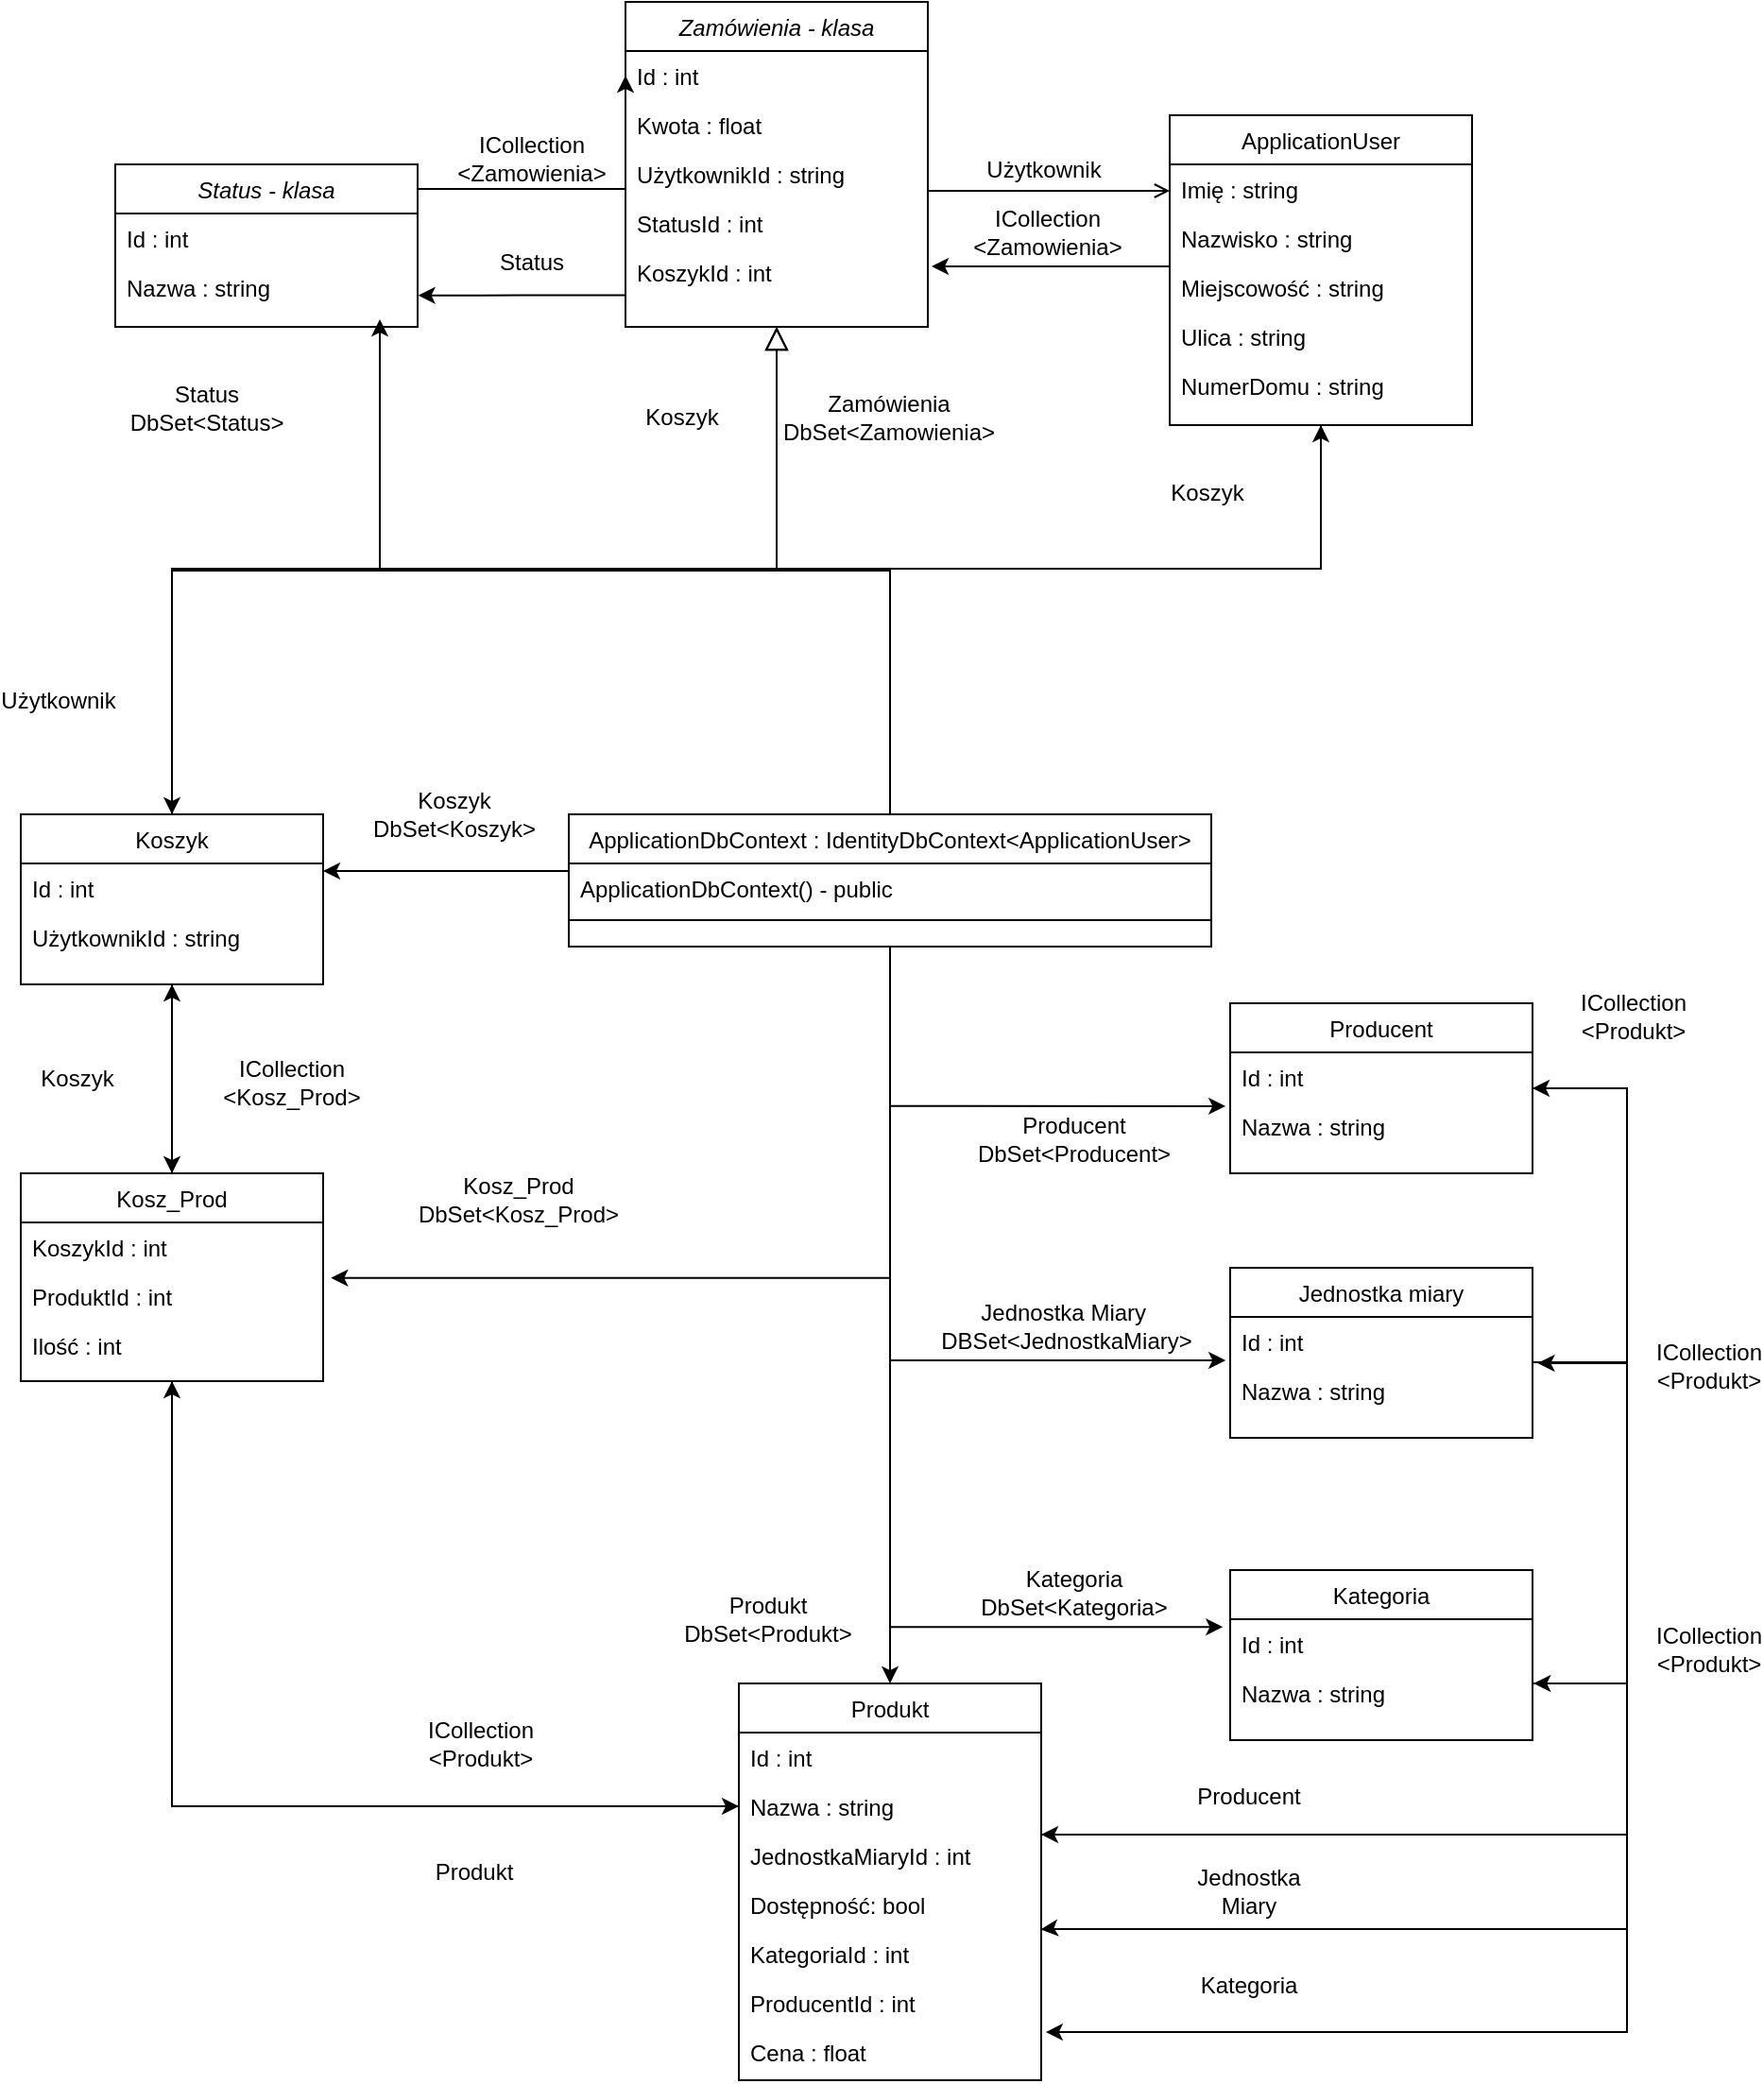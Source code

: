 <mxfile version="13.10.9" type="device"><diagram id="C5RBs43oDa-KdzZeNtuy" name="Page-1"><mxGraphModel dx="2623" dy="964" grid="1" gridSize="10" guides="1" tooltips="1" connect="1" arrows="1" fold="1" page="1" pageScale="1" pageWidth="827" pageHeight="1169" math="0" shadow="0"><root><mxCell id="WIyWlLk6GJQsqaUBKTNV-0"/><mxCell id="WIyWlLk6GJQsqaUBKTNV-1" parent="WIyWlLk6GJQsqaUBKTNV-0"/><mxCell id="zkfFHV4jXpPFQw0GAbJ--0" value="Zamówienia - klasa" style="swimlane;fontStyle=2;align=center;verticalAlign=top;childLayout=stackLayout;horizontal=1;startSize=26;horizontalStack=0;resizeParent=1;resizeLast=0;collapsible=1;marginBottom=0;rounded=0;shadow=0;strokeWidth=1;" parent="WIyWlLk6GJQsqaUBKTNV-1" vertex="1"><mxGeometry x="220" y="60" width="160" height="172" as="geometry"><mxRectangle x="230" y="140" width="160" height="26" as="alternateBounds"/></mxGeometry></mxCell><mxCell id="zkfFHV4jXpPFQw0GAbJ--1" value="Id : int" style="text;align=left;verticalAlign=top;spacingLeft=4;spacingRight=4;overflow=hidden;rotatable=0;points=[[0,0.5],[1,0.5]];portConstraint=eastwest;" parent="zkfFHV4jXpPFQw0GAbJ--0" vertex="1"><mxGeometry y="26" width="160" height="26" as="geometry"/></mxCell><mxCell id="zkfFHV4jXpPFQw0GAbJ--2" value="Kwota : float" style="text;align=left;verticalAlign=top;spacingLeft=4;spacingRight=4;overflow=hidden;rotatable=0;points=[[0,0.5],[1,0.5]];portConstraint=eastwest;rounded=0;shadow=0;html=0;" parent="zkfFHV4jXpPFQw0GAbJ--0" vertex="1"><mxGeometry y="52" width="160" height="26" as="geometry"/></mxCell><mxCell id="zkfFHV4jXpPFQw0GAbJ--3" value="UżytkownikId : string" style="text;align=left;verticalAlign=top;spacingLeft=4;spacingRight=4;overflow=hidden;rotatable=0;points=[[0,0.5],[1,0.5]];portConstraint=eastwest;rounded=0;shadow=0;html=0;" parent="zkfFHV4jXpPFQw0GAbJ--0" vertex="1"><mxGeometry y="78" width="160" height="26" as="geometry"/></mxCell><mxCell id="esa4N95uieNaKwF8iMg7-21" value="StatusId : int" style="text;align=left;verticalAlign=top;spacingLeft=4;spacingRight=4;overflow=hidden;rotatable=0;points=[[0,0.5],[1,0.5]];portConstraint=eastwest;rounded=0;shadow=0;html=0;" vertex="1" parent="zkfFHV4jXpPFQw0GAbJ--0"><mxGeometry y="104" width="160" height="26" as="geometry"/></mxCell><mxCell id="esa4N95uieNaKwF8iMg7-22" value="KoszykId : int" style="text;align=left;verticalAlign=top;spacingLeft=4;spacingRight=4;overflow=hidden;rotatable=0;points=[[0,0.5],[1,0.5]];portConstraint=eastwest;rounded=0;shadow=0;html=0;" vertex="1" parent="zkfFHV4jXpPFQw0GAbJ--0"><mxGeometry y="130" width="160" height="26" as="geometry"/></mxCell><mxCell id="esa4N95uieNaKwF8iMg7-28" style="edgeStyle=orthogonalEdgeStyle;rounded=0;orthogonalLoop=1;jettySize=auto;html=1;entryX=0.5;entryY=1;entryDx=0;entryDy=0;" edge="1" parent="WIyWlLk6GJQsqaUBKTNV-1" source="zkfFHV4jXpPFQw0GAbJ--6" target="zkfFHV4jXpPFQw0GAbJ--17"><mxGeometry relative="1" as="geometry"><Array as="points"><mxPoint x="-20" y="360"/><mxPoint x="588" y="360"/></Array></mxGeometry></mxCell><mxCell id="esa4N95uieNaKwF8iMg7-38" style="edgeStyle=orthogonalEdgeStyle;rounded=0;orthogonalLoop=1;jettySize=auto;html=1;entryX=0.5;entryY=0;entryDx=0;entryDy=0;" edge="1" parent="WIyWlLk6GJQsqaUBKTNV-1" source="zkfFHV4jXpPFQw0GAbJ--6" target="esa4N95uieNaKwF8iMg7-34"><mxGeometry relative="1" as="geometry"/></mxCell><mxCell id="zkfFHV4jXpPFQw0GAbJ--6" value="Koszyk" style="swimlane;fontStyle=0;align=center;verticalAlign=top;childLayout=stackLayout;horizontal=1;startSize=26;horizontalStack=0;resizeParent=1;resizeLast=0;collapsible=1;marginBottom=0;rounded=0;shadow=0;strokeWidth=1;" parent="WIyWlLk6GJQsqaUBKTNV-1" vertex="1"><mxGeometry x="-100" y="490" width="160" height="90" as="geometry"><mxRectangle x="130" y="380" width="160" height="26" as="alternateBounds"/></mxGeometry></mxCell><mxCell id="zkfFHV4jXpPFQw0GAbJ--7" value="Id : int" style="text;align=left;verticalAlign=top;spacingLeft=4;spacingRight=4;overflow=hidden;rotatable=0;points=[[0,0.5],[1,0.5]];portConstraint=eastwest;" parent="zkfFHV4jXpPFQw0GAbJ--6" vertex="1"><mxGeometry y="26" width="160" height="26" as="geometry"/></mxCell><mxCell id="zkfFHV4jXpPFQw0GAbJ--8" value="UżytkownikId : string" style="text;align=left;verticalAlign=top;spacingLeft=4;spacingRight=4;overflow=hidden;rotatable=0;points=[[0,0.5],[1,0.5]];portConstraint=eastwest;rounded=0;shadow=0;html=0;" parent="zkfFHV4jXpPFQw0GAbJ--6" vertex="1"><mxGeometry y="52" width="160" height="26" as="geometry"/></mxCell><mxCell id="zkfFHV4jXpPFQw0GAbJ--12" value="" style="endArrow=block;endSize=10;endFill=0;shadow=0;strokeWidth=1;rounded=0;edgeStyle=elbowEdgeStyle;elbow=vertical;" parent="WIyWlLk6GJQsqaUBKTNV-1" source="zkfFHV4jXpPFQw0GAbJ--6" target="zkfFHV4jXpPFQw0GAbJ--0" edge="1"><mxGeometry width="160" relative="1" as="geometry"><mxPoint x="200" y="203" as="sourcePoint"/><mxPoint x="200" y="203" as="targetPoint"/></mxGeometry></mxCell><mxCell id="esa4N95uieNaKwF8iMg7-7" style="edgeStyle=orthogonalEdgeStyle;rounded=0;orthogonalLoop=1;jettySize=auto;html=1;" edge="1" parent="WIyWlLk6GJQsqaUBKTNV-1" source="zkfFHV4jXpPFQw0GAbJ--13"><mxGeometry relative="1" as="geometry"><mxPoint x="90" y="228" as="targetPoint"/><Array as="points"><mxPoint x="360" y="360"/><mxPoint x="90" y="360"/><mxPoint x="90" y="228"/></Array></mxGeometry></mxCell><mxCell id="esa4N95uieNaKwF8iMg7-19" style="edgeStyle=orthogonalEdgeStyle;rounded=0;orthogonalLoop=1;jettySize=auto;html=1;entryX=1;entryY=0.154;entryDx=0;entryDy=0;entryPerimeter=0;" edge="1" parent="WIyWlLk6GJQsqaUBKTNV-1" source="zkfFHV4jXpPFQw0GAbJ--13" target="zkfFHV4jXpPFQw0GAbJ--7"><mxGeometry relative="1" as="geometry"><Array as="points"><mxPoint x="160" y="520"/><mxPoint x="160" y="520"/></Array></mxGeometry></mxCell><mxCell id="esa4N95uieNaKwF8iMg7-43" style="edgeStyle=orthogonalEdgeStyle;rounded=0;orthogonalLoop=1;jettySize=auto;html=1;entryX=1.026;entryY=0.129;entryDx=0;entryDy=0;entryPerimeter=0;" edge="1" parent="WIyWlLk6GJQsqaUBKTNV-1" source="zkfFHV4jXpPFQw0GAbJ--13" target="esa4N95uieNaKwF8iMg7-36"><mxGeometry relative="1" as="geometry"/></mxCell><mxCell id="esa4N95uieNaKwF8iMg7-54" style="edgeStyle=orthogonalEdgeStyle;rounded=0;orthogonalLoop=1;jettySize=auto;html=1;" edge="1" parent="WIyWlLk6GJQsqaUBKTNV-1" source="zkfFHV4jXpPFQw0GAbJ--13" target="esa4N95uieNaKwF8iMg7-45"><mxGeometry relative="1" as="geometry"/></mxCell><mxCell id="esa4N95uieNaKwF8iMg7-70" style="edgeStyle=orthogonalEdgeStyle;rounded=0;orthogonalLoop=1;jettySize=auto;html=1;entryX=-0.015;entryY=0.094;entryDx=0;entryDy=0;entryPerimeter=0;" edge="1" parent="WIyWlLk6GJQsqaUBKTNV-1" source="zkfFHV4jXpPFQw0GAbJ--13" target="esa4N95uieNaKwF8iMg7-53"><mxGeometry relative="1" as="geometry"/></mxCell><mxCell id="esa4N95uieNaKwF8iMg7-71" style="edgeStyle=orthogonalEdgeStyle;rounded=0;orthogonalLoop=1;jettySize=auto;html=1;entryX=-0.015;entryY=0.885;entryDx=0;entryDy=0;entryPerimeter=0;" edge="1" parent="WIyWlLk6GJQsqaUBKTNV-1" source="zkfFHV4jXpPFQw0GAbJ--13" target="esa4N95uieNaKwF8iMg7-49"><mxGeometry relative="1" as="geometry"/></mxCell><mxCell id="esa4N95uieNaKwF8iMg7-72" style="edgeStyle=orthogonalEdgeStyle;rounded=0;orthogonalLoop=1;jettySize=auto;html=1;entryX=-0.024;entryY=0.157;entryDx=0;entryDy=0;entryPerimeter=0;" edge="1" parent="WIyWlLk6GJQsqaUBKTNV-1" source="zkfFHV4jXpPFQw0GAbJ--13" target="esa4N95uieNaKwF8iMg7-64"><mxGeometry relative="1" as="geometry"/></mxCell><mxCell id="zkfFHV4jXpPFQw0GAbJ--13" value="ApplicationDbContext : IdentityDbContext&lt;ApplicationUser&gt;" style="swimlane;fontStyle=0;align=center;verticalAlign=top;childLayout=stackLayout;horizontal=1;startSize=26;horizontalStack=0;resizeParent=1;resizeLast=0;collapsible=1;marginBottom=0;rounded=0;shadow=0;strokeWidth=1;" parent="WIyWlLk6GJQsqaUBKTNV-1" vertex="1"><mxGeometry x="190" y="490" width="340" height="70" as="geometry"><mxRectangle x="340" y="380" width="170" height="26" as="alternateBounds"/></mxGeometry></mxCell><mxCell id="zkfFHV4jXpPFQw0GAbJ--14" value="ApplicationDbContext() - public" style="text;align=left;verticalAlign=top;spacingLeft=4;spacingRight=4;overflow=hidden;rotatable=0;points=[[0,0.5],[1,0.5]];portConstraint=eastwest;" parent="zkfFHV4jXpPFQw0GAbJ--13" vertex="1"><mxGeometry y="26" width="340" height="26" as="geometry"/></mxCell><mxCell id="zkfFHV4jXpPFQw0GAbJ--15" value="" style="line;html=1;strokeWidth=1;align=left;verticalAlign=middle;spacingTop=-1;spacingLeft=3;spacingRight=3;rotatable=0;labelPosition=right;points=[];portConstraint=eastwest;" parent="zkfFHV4jXpPFQw0GAbJ--13" vertex="1"><mxGeometry y="52" width="340" height="8" as="geometry"/></mxCell><mxCell id="zkfFHV4jXpPFQw0GAbJ--16" value="" style="endArrow=block;endSize=10;endFill=0;shadow=0;strokeWidth=1;rounded=0;edgeStyle=elbowEdgeStyle;elbow=vertical;" parent="WIyWlLk6GJQsqaUBKTNV-1" source="zkfFHV4jXpPFQw0GAbJ--13" target="zkfFHV4jXpPFQw0GAbJ--0" edge="1"><mxGeometry width="160" relative="1" as="geometry"><mxPoint x="210" y="373" as="sourcePoint"/><mxPoint x="310" y="271" as="targetPoint"/></mxGeometry></mxCell><mxCell id="esa4N95uieNaKwF8iMg7-0" style="edgeStyle=orthogonalEdgeStyle;rounded=0;orthogonalLoop=1;jettySize=auto;html=1;" edge="1" parent="WIyWlLk6GJQsqaUBKTNV-1" source="zkfFHV4jXpPFQw0GAbJ--17"><mxGeometry relative="1" as="geometry"><mxPoint x="382" y="200" as="targetPoint"/><Array as="points"><mxPoint x="480" y="200"/><mxPoint x="480" y="200"/></Array></mxGeometry></mxCell><mxCell id="esa4N95uieNaKwF8iMg7-32" style="edgeStyle=orthogonalEdgeStyle;rounded=0;orthogonalLoop=1;jettySize=auto;html=1;entryX=0.5;entryY=0;entryDx=0;entryDy=0;" edge="1" parent="WIyWlLk6GJQsqaUBKTNV-1" source="zkfFHV4jXpPFQw0GAbJ--17" target="zkfFHV4jXpPFQw0GAbJ--6"><mxGeometry relative="1" as="geometry"><Array as="points"><mxPoint x="588" y="360"/><mxPoint x="-20" y="360"/></Array></mxGeometry></mxCell><mxCell id="zkfFHV4jXpPFQw0GAbJ--17" value="ApplicationUser" style="swimlane;fontStyle=0;align=center;verticalAlign=top;childLayout=stackLayout;horizontal=1;startSize=26;horizontalStack=0;resizeParent=1;resizeLast=0;collapsible=1;marginBottom=0;rounded=0;shadow=0;strokeWidth=1;" parent="WIyWlLk6GJQsqaUBKTNV-1" vertex="1"><mxGeometry x="508" y="120" width="160" height="164" as="geometry"><mxRectangle x="550" y="140" width="160" height="26" as="alternateBounds"/></mxGeometry></mxCell><mxCell id="zkfFHV4jXpPFQw0GAbJ--18" value="Imię : string" style="text;align=left;verticalAlign=top;spacingLeft=4;spacingRight=4;overflow=hidden;rotatable=0;points=[[0,0.5],[1,0.5]];portConstraint=eastwest;" parent="zkfFHV4jXpPFQw0GAbJ--17" vertex="1"><mxGeometry y="26" width="160" height="26" as="geometry"/></mxCell><mxCell id="zkfFHV4jXpPFQw0GAbJ--19" value="Nazwisko : string" style="text;align=left;verticalAlign=top;spacingLeft=4;spacingRight=4;overflow=hidden;rotatable=0;points=[[0,0.5],[1,0.5]];portConstraint=eastwest;rounded=0;shadow=0;html=0;" parent="zkfFHV4jXpPFQw0GAbJ--17" vertex="1"><mxGeometry y="52" width="160" height="26" as="geometry"/></mxCell><mxCell id="zkfFHV4jXpPFQw0GAbJ--20" value="Miejscowość : string" style="text;align=left;verticalAlign=top;spacingLeft=4;spacingRight=4;overflow=hidden;rotatable=0;points=[[0,0.5],[1,0.5]];portConstraint=eastwest;rounded=0;shadow=0;html=0;" parent="zkfFHV4jXpPFQw0GAbJ--17" vertex="1"><mxGeometry y="78" width="160" height="26" as="geometry"/></mxCell><mxCell id="zkfFHV4jXpPFQw0GAbJ--21" value="Ulica : string" style="text;align=left;verticalAlign=top;spacingLeft=4;spacingRight=4;overflow=hidden;rotatable=0;points=[[0,0.5],[1,0.5]];portConstraint=eastwest;rounded=0;shadow=0;html=0;" parent="zkfFHV4jXpPFQw0GAbJ--17" vertex="1"><mxGeometry y="104" width="160" height="26" as="geometry"/></mxCell><mxCell id="zkfFHV4jXpPFQw0GAbJ--22" value="NumerDomu : string" style="text;align=left;verticalAlign=top;spacingLeft=4;spacingRight=4;overflow=hidden;rotatable=0;points=[[0,0.5],[1,0.5]];portConstraint=eastwest;rounded=0;shadow=0;html=0;" parent="zkfFHV4jXpPFQw0GAbJ--17" vertex="1"><mxGeometry y="130" width="160" height="26" as="geometry"/></mxCell><mxCell id="zkfFHV4jXpPFQw0GAbJ--26" value="" style="endArrow=open;shadow=0;strokeWidth=1;rounded=0;endFill=1;edgeStyle=elbowEdgeStyle;elbow=vertical;" parent="WIyWlLk6GJQsqaUBKTNV-1" source="zkfFHV4jXpPFQw0GAbJ--0" target="zkfFHV4jXpPFQw0GAbJ--17" edge="1"><mxGeometry x="0.5" y="41" relative="1" as="geometry"><mxPoint x="380" y="192" as="sourcePoint"/><mxPoint x="540" y="192" as="targetPoint"/><mxPoint x="-40" y="32" as="offset"/><Array as="points"><mxPoint x="450" y="160"/></Array></mxGeometry></mxCell><mxCell id="zkfFHV4jXpPFQw0GAbJ--29" value="Status" style="text;html=1;resizable=0;points=[];;align=center;verticalAlign=middle;labelBackgroundColor=none;rounded=0;shadow=0;strokeWidth=1;fontSize=12;" parent="zkfFHV4jXpPFQw0GAbJ--26" vertex="1" connectable="0"><mxGeometry x="0.5" y="49" relative="1" as="geometry"><mxPoint x="-305.83" y="87" as="offset"/></mxGeometry></mxCell><mxCell id="esa4N95uieNaKwF8iMg7-1" value="ICollection&lt;br&gt;&amp;lt;Zamowienia&amp;gt;" style="text;html=1;resizable=0;points=[];;align=center;verticalAlign=middle;labelBackgroundColor=none;rounded=0;shadow=0;strokeWidth=1;fontSize=12;" vertex="1" connectable="0" parent="WIyWlLk6GJQsqaUBKTNV-1"><mxGeometry x="440" y="170" as="geometry"><mxPoint x="3" y="12" as="offset"/></mxGeometry></mxCell><mxCell id="esa4N95uieNaKwF8iMg7-13" style="edgeStyle=orthogonalEdgeStyle;rounded=0;orthogonalLoop=1;jettySize=auto;html=1;entryX=0;entryY=0.5;entryDx=0;entryDy=0;" edge="1" parent="WIyWlLk6GJQsqaUBKTNV-1" source="esa4N95uieNaKwF8iMg7-2" target="zkfFHV4jXpPFQw0GAbJ--1"><mxGeometry relative="1" as="geometry"><Array as="points"><mxPoint x="140" y="159"/><mxPoint x="140" y="159"/></Array></mxGeometry></mxCell><mxCell id="esa4N95uieNaKwF8iMg7-2" value="Status - klasa" style="swimlane;fontStyle=2;align=center;verticalAlign=top;childLayout=stackLayout;horizontal=1;startSize=26;horizontalStack=0;resizeParent=1;resizeLast=0;collapsible=1;marginBottom=0;rounded=0;shadow=0;strokeWidth=1;" vertex="1" parent="WIyWlLk6GJQsqaUBKTNV-1"><mxGeometry x="-50" y="146" width="160" height="86" as="geometry"><mxRectangle x="230" y="140" width="160" height="26" as="alternateBounds"/></mxGeometry></mxCell><mxCell id="esa4N95uieNaKwF8iMg7-3" value="Id : int" style="text;align=left;verticalAlign=top;spacingLeft=4;spacingRight=4;overflow=hidden;rotatable=0;points=[[0,0.5],[1,0.5]];portConstraint=eastwest;" vertex="1" parent="esa4N95uieNaKwF8iMg7-2"><mxGeometry y="26" width="160" height="26" as="geometry"/></mxCell><mxCell id="esa4N95uieNaKwF8iMg7-4" value="Nazwa : string" style="text;align=left;verticalAlign=top;spacingLeft=4;spacingRight=4;overflow=hidden;rotatable=0;points=[[0,0.5],[1,0.5]];portConstraint=eastwest;rounded=0;shadow=0;html=0;" vertex="1" parent="esa4N95uieNaKwF8iMg7-2"><mxGeometry y="52" width="160" height="26" as="geometry"/></mxCell><mxCell id="esa4N95uieNaKwF8iMg7-14" value="Użytkownik" style="text;html=1;resizable=0;points=[];;align=center;verticalAlign=middle;labelBackgroundColor=none;rounded=0;shadow=0;strokeWidth=1;fontSize=12;" vertex="1" connectable="0" parent="WIyWlLk6GJQsqaUBKTNV-1"><mxGeometry x="457.833" y="156" as="geometry"><mxPoint x="-17" y="-7" as="offset"/></mxGeometry></mxCell><mxCell id="esa4N95uieNaKwF8iMg7-15" value="ICollection&lt;br&gt;&amp;lt;Zamowienia&amp;gt;" style="text;html=1;resizable=0;points=[];;align=center;verticalAlign=middle;labelBackgroundColor=none;rounded=0;shadow=0;strokeWidth=1;fontSize=12;" vertex="1" connectable="0" parent="WIyWlLk6GJQsqaUBKTNV-1"><mxGeometry x="170" y="146" as="geometry"><mxPoint y="-3" as="offset"/></mxGeometry></mxCell><mxCell id="esa4N95uieNaKwF8iMg7-16" value="Zamówienia&lt;br&gt;DbSet&amp;lt;Zamowienia&amp;gt;" style="text;html=1;resizable=0;points=[];;align=center;verticalAlign=middle;labelBackgroundColor=none;rounded=0;shadow=0;strokeWidth=1;fontSize=12;" vertex="1" connectable="0" parent="WIyWlLk6GJQsqaUBKTNV-1"><mxGeometry x="350" y="270" as="geometry"><mxPoint x="9" y="10" as="offset"/></mxGeometry></mxCell><mxCell id="esa4N95uieNaKwF8iMg7-17" value="Koszyk&lt;br&gt;DbSet&amp;lt;Koszyk&amp;gt;" style="text;html=1;resizable=0;points=[];;align=center;verticalAlign=middle;labelBackgroundColor=none;rounded=0;shadow=0;strokeWidth=1;fontSize=12;" vertex="1" connectable="0" parent="WIyWlLk6GJQsqaUBKTNV-1"><mxGeometry x="120" y="480" as="geometry"><mxPoint x="9" y="10" as="offset"/></mxGeometry></mxCell><mxCell id="esa4N95uieNaKwF8iMg7-23" style="edgeStyle=orthogonalEdgeStyle;rounded=0;orthogonalLoop=1;jettySize=auto;html=1;entryX=1.002;entryY=0.667;entryDx=0;entryDy=0;entryPerimeter=0;" edge="1" parent="WIyWlLk6GJQsqaUBKTNV-1" source="esa4N95uieNaKwF8iMg7-22" target="esa4N95uieNaKwF8iMg7-4"><mxGeometry relative="1" as="geometry"><Array as="points"><mxPoint x="165" y="215"/></Array></mxGeometry></mxCell><mxCell id="esa4N95uieNaKwF8iMg7-27" value="Koszyk" style="text;html=1;strokeColor=none;fillColor=none;align=center;verticalAlign=middle;whiteSpace=wrap;rounded=0;" vertex="1" parent="WIyWlLk6GJQsqaUBKTNV-1"><mxGeometry x="230" y="270" width="40" height="20" as="geometry"/></mxCell><mxCell id="esa4N95uieNaKwF8iMg7-31" value="Koszyk" style="text;html=1;strokeColor=none;fillColor=none;align=center;verticalAlign=middle;whiteSpace=wrap;rounded=0;" vertex="1" parent="WIyWlLk6GJQsqaUBKTNV-1"><mxGeometry x="508" y="310" width="40" height="20" as="geometry"/></mxCell><mxCell id="esa4N95uieNaKwF8iMg7-33" value="Użytkownik" style="text;html=1;strokeColor=none;fillColor=none;align=center;verticalAlign=middle;whiteSpace=wrap;rounded=0;" vertex="1" parent="WIyWlLk6GJQsqaUBKTNV-1"><mxGeometry x="-100" y="420" width="40" height="20" as="geometry"/></mxCell><mxCell id="esa4N95uieNaKwF8iMg7-39" style="edgeStyle=orthogonalEdgeStyle;rounded=0;orthogonalLoop=1;jettySize=auto;html=1;entryX=0.5;entryY=1;entryDx=0;entryDy=0;" edge="1" parent="WIyWlLk6GJQsqaUBKTNV-1" source="esa4N95uieNaKwF8iMg7-34" target="zkfFHV4jXpPFQw0GAbJ--6"><mxGeometry relative="1" as="geometry"/></mxCell><mxCell id="esa4N95uieNaKwF8iMg7-55" style="edgeStyle=orthogonalEdgeStyle;rounded=0;orthogonalLoop=1;jettySize=auto;html=1;entryX=0;entryY=0.5;entryDx=0;entryDy=0;" edge="1" parent="WIyWlLk6GJQsqaUBKTNV-1" source="esa4N95uieNaKwF8iMg7-34" target="esa4N95uieNaKwF8iMg7-47"><mxGeometry relative="1" as="geometry"><Array as="points"><mxPoint x="-20" y="1015"/></Array></mxGeometry></mxCell><mxCell id="esa4N95uieNaKwF8iMg7-34" value="Kosz_Prod" style="swimlane;fontStyle=0;align=center;verticalAlign=top;childLayout=stackLayout;horizontal=1;startSize=26;horizontalStack=0;resizeParent=1;resizeLast=0;collapsible=1;marginBottom=0;rounded=0;shadow=0;strokeWidth=1;" vertex="1" parent="WIyWlLk6GJQsqaUBKTNV-1"><mxGeometry x="-100" y="680" width="160" height="110" as="geometry"><mxRectangle x="130" y="380" width="160" height="26" as="alternateBounds"/></mxGeometry></mxCell><mxCell id="esa4N95uieNaKwF8iMg7-35" value="KoszykId : int" style="text;align=left;verticalAlign=top;spacingLeft=4;spacingRight=4;overflow=hidden;rotatable=0;points=[[0,0.5],[1,0.5]];portConstraint=eastwest;" vertex="1" parent="esa4N95uieNaKwF8iMg7-34"><mxGeometry y="26" width="160" height="26" as="geometry"/></mxCell><mxCell id="esa4N95uieNaKwF8iMg7-36" value="ProduktId : int" style="text;align=left;verticalAlign=top;spacingLeft=4;spacingRight=4;overflow=hidden;rotatable=0;points=[[0,0.5],[1,0.5]];portConstraint=eastwest;rounded=0;shadow=0;html=0;" vertex="1" parent="esa4N95uieNaKwF8iMg7-34"><mxGeometry y="52" width="160" height="26" as="geometry"/></mxCell><mxCell id="esa4N95uieNaKwF8iMg7-60" value="Ilość : int" style="text;align=left;verticalAlign=top;spacingLeft=4;spacingRight=4;overflow=hidden;rotatable=0;points=[[0,0.5],[1,0.5]];portConstraint=eastwest;rounded=0;shadow=0;html=0;" vertex="1" parent="esa4N95uieNaKwF8iMg7-34"><mxGeometry y="78" width="160" height="26" as="geometry"/></mxCell><mxCell id="esa4N95uieNaKwF8iMg7-37" value="Status&lt;br&gt;DbSet&amp;lt;Status&amp;gt;" style="text;html=1;resizable=0;points=[];;align=center;verticalAlign=middle;labelBackgroundColor=none;rounded=0;shadow=0;strokeWidth=1;fontSize=12;" vertex="1" connectable="0" parent="WIyWlLk6GJQsqaUBKTNV-1"><mxGeometry x="40" y="480" as="geometry"><mxPoint x="-42" y="-205" as="offset"/></mxGeometry></mxCell><mxCell id="esa4N95uieNaKwF8iMg7-40" value="Koszyk" style="text;html=1;strokeColor=none;fillColor=none;align=center;verticalAlign=middle;whiteSpace=wrap;rounded=0;" vertex="1" parent="WIyWlLk6GJQsqaUBKTNV-1"><mxGeometry x="-90" y="620" width="40" height="20" as="geometry"/></mxCell><mxCell id="esa4N95uieNaKwF8iMg7-42" value="ICollection&lt;br&gt;&amp;lt;Kosz_Prod&amp;gt;" style="text;html=1;resizable=0;points=[];;align=center;verticalAlign=middle;labelBackgroundColor=none;rounded=0;shadow=0;strokeWidth=1;fontSize=12;" vertex="1" connectable="0" parent="WIyWlLk6GJQsqaUBKTNV-1"><mxGeometry x="40" y="620" as="geometry"><mxPoint x="3" y="12" as="offset"/></mxGeometry></mxCell><mxCell id="esa4N95uieNaKwF8iMg7-44" value="Kosz_Prod&lt;br&gt;DbSet&amp;lt;Kosz_Prod&amp;gt;" style="text;html=1;resizable=0;points=[];;align=center;verticalAlign=middle;labelBackgroundColor=none;rounded=0;shadow=0;strokeWidth=1;fontSize=12;" vertex="1" connectable="0" parent="WIyWlLk6GJQsqaUBKTNV-1"><mxGeometry x="160" y="700" as="geometry"><mxPoint x="3" y="-6" as="offset"/></mxGeometry></mxCell><mxCell id="esa4N95uieNaKwF8iMg7-82" style="edgeStyle=orthogonalEdgeStyle;rounded=0;orthogonalLoop=1;jettySize=auto;html=1;entryX=1.017;entryY=-0.058;entryDx=0;entryDy=0;entryPerimeter=0;" edge="1" parent="WIyWlLk6GJQsqaUBKTNV-1" source="esa4N95uieNaKwF8iMg7-45" target="esa4N95uieNaKwF8iMg7-50"><mxGeometry relative="1" as="geometry"><Array as="points"><mxPoint x="750" y="1030"/><mxPoint x="750" y="781"/></Array></mxGeometry></mxCell><mxCell id="esa4N95uieNaKwF8iMg7-45" value="Produkt" style="swimlane;fontStyle=0;align=center;verticalAlign=top;childLayout=stackLayout;horizontal=1;startSize=26;horizontalStack=0;resizeParent=1;resizeLast=0;collapsible=1;marginBottom=0;rounded=0;shadow=0;strokeWidth=1;" vertex="1" parent="WIyWlLk6GJQsqaUBKTNV-1"><mxGeometry x="280" y="950" width="160" height="210" as="geometry"><mxRectangle x="130" y="380" width="160" height="26" as="alternateBounds"/></mxGeometry></mxCell><mxCell id="esa4N95uieNaKwF8iMg7-46" value="Id : int" style="text;align=left;verticalAlign=top;spacingLeft=4;spacingRight=4;overflow=hidden;rotatable=0;points=[[0,0.5],[1,0.5]];portConstraint=eastwest;" vertex="1" parent="esa4N95uieNaKwF8iMg7-45"><mxGeometry y="26" width="160" height="26" as="geometry"/></mxCell><mxCell id="esa4N95uieNaKwF8iMg7-47" value="Nazwa : string" style="text;align=left;verticalAlign=top;spacingLeft=4;spacingRight=4;overflow=hidden;rotatable=0;points=[[0,0.5],[1,0.5]];portConstraint=eastwest;rounded=0;shadow=0;html=0;" vertex="1" parent="esa4N95uieNaKwF8iMg7-45"><mxGeometry y="52" width="160" height="26" as="geometry"/></mxCell><mxCell id="esa4N95uieNaKwF8iMg7-61" value="JednostkaMiaryId : int" style="text;align=left;verticalAlign=top;spacingLeft=4;spacingRight=4;overflow=hidden;rotatable=0;points=[[0,0.5],[1,0.5]];portConstraint=eastwest;rounded=0;shadow=0;html=0;" vertex="1" parent="esa4N95uieNaKwF8iMg7-45"><mxGeometry y="78" width="160" height="26" as="geometry"/></mxCell><mxCell id="esa4N95uieNaKwF8iMg7-62" value="Dostępność: bool" style="text;align=left;verticalAlign=top;spacingLeft=4;spacingRight=4;overflow=hidden;rotatable=0;points=[[0,0.5],[1,0.5]];portConstraint=eastwest;rounded=0;shadow=0;html=0;" vertex="1" parent="esa4N95uieNaKwF8iMg7-45"><mxGeometry y="104" width="160" height="26" as="geometry"/></mxCell><mxCell id="esa4N95uieNaKwF8iMg7-67" value="KategoriaId : int" style="text;align=left;verticalAlign=top;spacingLeft=4;spacingRight=4;overflow=hidden;rotatable=0;points=[[0,0.5],[1,0.5]];portConstraint=eastwest;rounded=0;shadow=0;html=0;" vertex="1" parent="esa4N95uieNaKwF8iMg7-45"><mxGeometry y="130" width="160" height="26" as="geometry"/></mxCell><mxCell id="esa4N95uieNaKwF8iMg7-68" value="ProducentId : int" style="text;align=left;verticalAlign=top;spacingLeft=4;spacingRight=4;overflow=hidden;rotatable=0;points=[[0,0.5],[1,0.5]];portConstraint=eastwest;rounded=0;shadow=0;html=0;" vertex="1" parent="esa4N95uieNaKwF8iMg7-45"><mxGeometry y="156" width="160" height="26" as="geometry"/></mxCell><mxCell id="esa4N95uieNaKwF8iMg7-69" value="Cena : float" style="text;align=left;verticalAlign=top;spacingLeft=4;spacingRight=4;overflow=hidden;rotatable=0;points=[[0,0.5],[1,0.5]];portConstraint=eastwest;rounded=0;shadow=0;html=0;" vertex="1" parent="esa4N95uieNaKwF8iMg7-45"><mxGeometry y="182" width="160" height="26" as="geometry"/></mxCell><mxCell id="esa4N95uieNaKwF8iMg7-86" style="edgeStyle=orthogonalEdgeStyle;rounded=0;orthogonalLoop=1;jettySize=auto;html=1;entryX=0.999;entryY=0.008;entryDx=0;entryDy=0;entryPerimeter=0;" edge="1" parent="WIyWlLk6GJQsqaUBKTNV-1" source="esa4N95uieNaKwF8iMg7-48" target="esa4N95uieNaKwF8iMg7-67"><mxGeometry relative="1" as="geometry"><Array as="points"><mxPoint x="750" y="780"/><mxPoint x="750" y="1080"/><mxPoint x="442" y="1080"/></Array></mxGeometry></mxCell><mxCell id="esa4N95uieNaKwF8iMg7-48" value="Jednostka miary" style="swimlane;fontStyle=0;align=center;verticalAlign=top;childLayout=stackLayout;horizontal=1;startSize=26;horizontalStack=0;resizeParent=1;resizeLast=0;collapsible=1;marginBottom=0;rounded=0;shadow=0;strokeWidth=1;" vertex="1" parent="WIyWlLk6GJQsqaUBKTNV-1"><mxGeometry x="540" y="730" width="160" height="90" as="geometry"><mxRectangle x="130" y="380" width="160" height="26" as="alternateBounds"/></mxGeometry></mxCell><mxCell id="esa4N95uieNaKwF8iMg7-49" value="Id : int" style="text;align=left;verticalAlign=top;spacingLeft=4;spacingRight=4;overflow=hidden;rotatable=0;points=[[0,0.5],[1,0.5]];portConstraint=eastwest;" vertex="1" parent="esa4N95uieNaKwF8iMg7-48"><mxGeometry y="26" width="160" height="26" as="geometry"/></mxCell><mxCell id="esa4N95uieNaKwF8iMg7-50" value="Nazwa : string" style="text;align=left;verticalAlign=top;spacingLeft=4;spacingRight=4;overflow=hidden;rotatable=0;points=[[0,0.5],[1,0.5]];portConstraint=eastwest;rounded=0;shadow=0;html=0;" vertex="1" parent="esa4N95uieNaKwF8iMg7-48"><mxGeometry y="52" width="160" height="26" as="geometry"/></mxCell><mxCell id="esa4N95uieNaKwF8iMg7-78" style="edgeStyle=orthogonalEdgeStyle;rounded=0;orthogonalLoop=1;jettySize=auto;html=1;" edge="1" parent="WIyWlLk6GJQsqaUBKTNV-1" source="esa4N95uieNaKwF8iMg7-51"><mxGeometry relative="1" as="geometry"><mxPoint x="440" y="1030" as="targetPoint"/><Array as="points"><mxPoint x="750" y="635"/><mxPoint x="750" y="1030"/><mxPoint x="440" y="1030"/></Array></mxGeometry></mxCell><mxCell id="esa4N95uieNaKwF8iMg7-51" value="Producent" style="swimlane;fontStyle=0;align=center;verticalAlign=top;childLayout=stackLayout;horizontal=1;startSize=26;horizontalStack=0;resizeParent=1;resizeLast=0;collapsible=1;marginBottom=0;rounded=0;shadow=0;strokeWidth=1;" vertex="1" parent="WIyWlLk6GJQsqaUBKTNV-1"><mxGeometry x="540" y="590" width="160" height="90" as="geometry"><mxRectangle x="130" y="380" width="160" height="26" as="alternateBounds"/></mxGeometry></mxCell><mxCell id="esa4N95uieNaKwF8iMg7-52" value="Id : int" style="text;align=left;verticalAlign=top;spacingLeft=4;spacingRight=4;overflow=hidden;rotatable=0;points=[[0,0.5],[1,0.5]];portConstraint=eastwest;" vertex="1" parent="esa4N95uieNaKwF8iMg7-51"><mxGeometry y="26" width="160" height="26" as="geometry"/></mxCell><mxCell id="esa4N95uieNaKwF8iMg7-53" value="Nazwa : string" style="text;align=left;verticalAlign=top;spacingLeft=4;spacingRight=4;overflow=hidden;rotatable=0;points=[[0,0.5],[1,0.5]];portConstraint=eastwest;rounded=0;shadow=0;html=0;" vertex="1" parent="esa4N95uieNaKwF8iMg7-51"><mxGeometry y="52" width="160" height="26" as="geometry"/></mxCell><mxCell id="esa4N95uieNaKwF8iMg7-56" style="edgeStyle=orthogonalEdgeStyle;rounded=0;orthogonalLoop=1;jettySize=auto;html=1;entryX=0.5;entryY=1;entryDx=0;entryDy=0;" edge="1" parent="WIyWlLk6GJQsqaUBKTNV-1" source="esa4N95uieNaKwF8iMg7-47" target="esa4N95uieNaKwF8iMg7-34"><mxGeometry relative="1" as="geometry"/></mxCell><mxCell id="esa4N95uieNaKwF8iMg7-57" value="Produkt" style="text;html=1;strokeColor=none;fillColor=none;align=center;verticalAlign=middle;whiteSpace=wrap;rounded=0;" vertex="1" parent="WIyWlLk6GJQsqaUBKTNV-1"><mxGeometry x="120" y="1040" width="40" height="20" as="geometry"/></mxCell><mxCell id="esa4N95uieNaKwF8iMg7-58" value="ICollection&lt;br&gt;&amp;lt;Produkt&amp;gt;" style="text;html=1;resizable=0;points=[];;align=center;verticalAlign=middle;labelBackgroundColor=none;rounded=0;shadow=0;strokeWidth=1;fontSize=12;" vertex="1" connectable="0" parent="WIyWlLk6GJQsqaUBKTNV-1"><mxGeometry x="140" y="970" as="geometry"><mxPoint x="3" y="12" as="offset"/></mxGeometry></mxCell><mxCell id="esa4N95uieNaKwF8iMg7-59" value="Producent&lt;br&gt;DbSet&amp;lt;Producent&amp;gt;" style="text;html=1;resizable=0;points=[];;align=center;verticalAlign=middle;labelBackgroundColor=none;rounded=0;shadow=0;strokeWidth=1;fontSize=12;" vertex="1" connectable="0" parent="WIyWlLk6GJQsqaUBKTNV-1"><mxGeometry x="457.83" y="660" as="geometry"><mxPoint x="-1" y="2" as="offset"/></mxGeometry></mxCell><mxCell id="esa4N95uieNaKwF8iMg7-88" style="edgeStyle=orthogonalEdgeStyle;rounded=0;orthogonalLoop=1;jettySize=auto;html=1;entryX=1.015;entryY=0.097;entryDx=0;entryDy=0;entryPerimeter=0;" edge="1" parent="WIyWlLk6GJQsqaUBKTNV-1" source="esa4N95uieNaKwF8iMg7-63" target="esa4N95uieNaKwF8iMg7-69"><mxGeometry relative="1" as="geometry"><Array as="points"><mxPoint x="750" y="950"/><mxPoint x="750" y="1135"/></Array></mxGeometry></mxCell><mxCell id="esa4N95uieNaKwF8iMg7-63" value="Kategoria" style="swimlane;fontStyle=0;align=center;verticalAlign=top;childLayout=stackLayout;horizontal=1;startSize=26;horizontalStack=0;resizeParent=1;resizeLast=0;collapsible=1;marginBottom=0;rounded=0;shadow=0;strokeWidth=1;" vertex="1" parent="WIyWlLk6GJQsqaUBKTNV-1"><mxGeometry x="540" y="890" width="160" height="90" as="geometry"><mxRectangle x="130" y="380" width="160" height="26" as="alternateBounds"/></mxGeometry></mxCell><mxCell id="esa4N95uieNaKwF8iMg7-64" value="Id : int" style="text;align=left;verticalAlign=top;spacingLeft=4;spacingRight=4;overflow=hidden;rotatable=0;points=[[0,0.5],[1,0.5]];portConstraint=eastwest;" vertex="1" parent="esa4N95uieNaKwF8iMg7-63"><mxGeometry y="26" width="160" height="26" as="geometry"/></mxCell><mxCell id="esa4N95uieNaKwF8iMg7-65" value="Nazwa : string" style="text;align=left;verticalAlign=top;spacingLeft=4;spacingRight=4;overflow=hidden;rotatable=0;points=[[0,0.5],[1,0.5]];portConstraint=eastwest;rounded=0;shadow=0;html=0;" vertex="1" parent="esa4N95uieNaKwF8iMg7-63"><mxGeometry y="52" width="160" height="26" as="geometry"/></mxCell><mxCell id="esa4N95uieNaKwF8iMg7-73" value="Produkt&lt;br&gt;DbSet&amp;lt;Produkt&amp;gt;" style="text;html=1;resizable=0;points=[];;align=center;verticalAlign=middle;labelBackgroundColor=none;rounded=0;shadow=0;strokeWidth=1;fontSize=12;" vertex="1" connectable="0" parent="WIyWlLk6GJQsqaUBKTNV-1"><mxGeometry x="300" y="920" as="geometry"><mxPoint x="-5" y="-4" as="offset"/></mxGeometry></mxCell><mxCell id="esa4N95uieNaKwF8iMg7-75" value="Jednostka Miary&amp;nbsp;&lt;br&gt;DBSet&amp;lt;JednostkaMiary&amp;gt;" style="text;html=1;resizable=0;points=[];;align=center;verticalAlign=middle;labelBackgroundColor=none;rounded=0;shadow=0;strokeWidth=1;fontSize=12;" vertex="1" connectable="0" parent="WIyWlLk6GJQsqaUBKTNV-1"><mxGeometry x="470.0" y="670" as="geometry"><mxPoint x="-17" y="91" as="offset"/></mxGeometry></mxCell><mxCell id="esa4N95uieNaKwF8iMg7-76" value="Kategoria&lt;br&gt;DbSet&amp;lt;Kategoria&amp;gt;" style="text;html=1;resizable=0;points=[];;align=center;verticalAlign=middle;labelBackgroundColor=none;rounded=0;shadow=0;strokeWidth=1;fontSize=12;" vertex="1" connectable="0" parent="WIyWlLk6GJQsqaUBKTNV-1"><mxGeometry x="457.83" y="900" as="geometry"><mxPoint x="-1" y="2" as="offset"/></mxGeometry></mxCell><mxCell id="esa4N95uieNaKwF8iMg7-79" value="Producent" style="text;html=1;strokeColor=none;fillColor=none;align=center;verticalAlign=middle;whiteSpace=wrap;rounded=0;" vertex="1" parent="WIyWlLk6GJQsqaUBKTNV-1"><mxGeometry x="530" y="1000" width="40" height="20" as="geometry"/></mxCell><mxCell id="esa4N95uieNaKwF8iMg7-80" style="edgeStyle=orthogonalEdgeStyle;rounded=0;orthogonalLoop=1;jettySize=auto;html=1;entryX=1;entryY=0.5;entryDx=0;entryDy=0;" edge="1" parent="WIyWlLk6GJQsqaUBKTNV-1" source="esa4N95uieNaKwF8iMg7-61" target="esa4N95uieNaKwF8iMg7-51"><mxGeometry relative="1" as="geometry"><Array as="points"><mxPoint x="750" y="1030"/><mxPoint x="750" y="635"/></Array></mxGeometry></mxCell><mxCell id="esa4N95uieNaKwF8iMg7-81" value="ICollection&lt;br&gt;&amp;lt;Produkt&amp;gt;" style="text;html=1;resizable=0;points=[];;align=center;verticalAlign=middle;labelBackgroundColor=none;rounded=0;shadow=0;strokeWidth=1;fontSize=12;" vertex="1" connectable="0" parent="WIyWlLk6GJQsqaUBKTNV-1"><mxGeometry x="750" y="585" as="geometry"><mxPoint x="3" y="12" as="offset"/></mxGeometry></mxCell><mxCell id="esa4N95uieNaKwF8iMg7-83" value="ICollection&lt;br&gt;&amp;lt;Produkt&amp;gt;" style="text;html=1;resizable=0;points=[];;align=center;verticalAlign=middle;labelBackgroundColor=none;rounded=0;shadow=0;strokeWidth=1;fontSize=12;" vertex="1" connectable="0" parent="WIyWlLk6GJQsqaUBKTNV-1"><mxGeometry x="790" y="770" as="geometry"><mxPoint x="3" y="12" as="offset"/></mxGeometry></mxCell><mxCell id="esa4N95uieNaKwF8iMg7-84" value="ICollection&lt;br&gt;&amp;lt;Produkt&amp;gt;" style="text;html=1;resizable=0;points=[];;align=center;verticalAlign=middle;labelBackgroundColor=none;rounded=0;shadow=0;strokeWidth=1;fontSize=12;" vertex="1" connectable="0" parent="WIyWlLk6GJQsqaUBKTNV-1"><mxGeometry x="790" y="920" as="geometry"><mxPoint x="3" y="12" as="offset"/></mxGeometry></mxCell><mxCell id="esa4N95uieNaKwF8iMg7-85" style="edgeStyle=orthogonalEdgeStyle;rounded=0;orthogonalLoop=1;jettySize=auto;html=1;entryX=1.004;entryY=0.318;entryDx=0;entryDy=0;entryPerimeter=0;" edge="1" parent="WIyWlLk6GJQsqaUBKTNV-1" source="esa4N95uieNaKwF8iMg7-61" target="esa4N95uieNaKwF8iMg7-65"><mxGeometry relative="1" as="geometry"><mxPoint x="703" y="944" as="targetPoint"/><Array as="points"><mxPoint x="750" y="1030"/><mxPoint x="750" y="950"/><mxPoint x="701" y="950"/></Array></mxGeometry></mxCell><mxCell id="esa4N95uieNaKwF8iMg7-87" value="Kategoria" style="text;html=1;strokeColor=none;fillColor=none;align=center;verticalAlign=middle;whiteSpace=wrap;rounded=0;" vertex="1" parent="WIyWlLk6GJQsqaUBKTNV-1"><mxGeometry x="530" y="1100" width="40" height="20" as="geometry"/></mxCell><mxCell id="esa4N95uieNaKwF8iMg7-91" value="Jednostka Miary" style="text;html=1;strokeColor=none;fillColor=none;align=center;verticalAlign=middle;whiteSpace=wrap;rounded=0;" vertex="1" parent="WIyWlLk6GJQsqaUBKTNV-1"><mxGeometry x="530" y="1050" width="40" height="20" as="geometry"/></mxCell></root></mxGraphModel></diagram></mxfile>